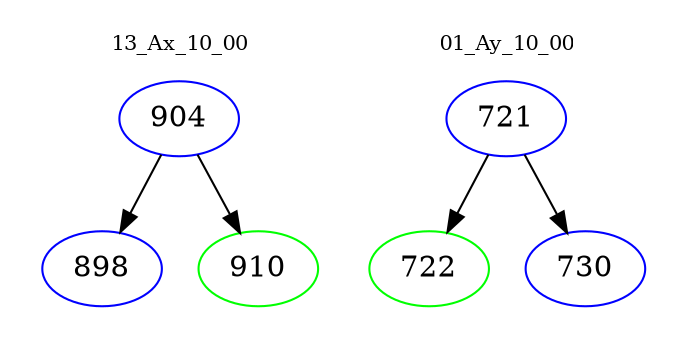 digraph{
subgraph cluster_0 {
color = white
label = "13_Ax_10_00";
fontsize=10;
T0_904 [label="904", color="blue"]
T0_904 -> T0_898 [color="black"]
T0_898 [label="898", color="blue"]
T0_904 -> T0_910 [color="black"]
T0_910 [label="910", color="green"]
}
subgraph cluster_1 {
color = white
label = "01_Ay_10_00";
fontsize=10;
T1_721 [label="721", color="blue"]
T1_721 -> T1_722 [color="black"]
T1_722 [label="722", color="green"]
T1_721 -> T1_730 [color="black"]
T1_730 [label="730", color="blue"]
}
}
